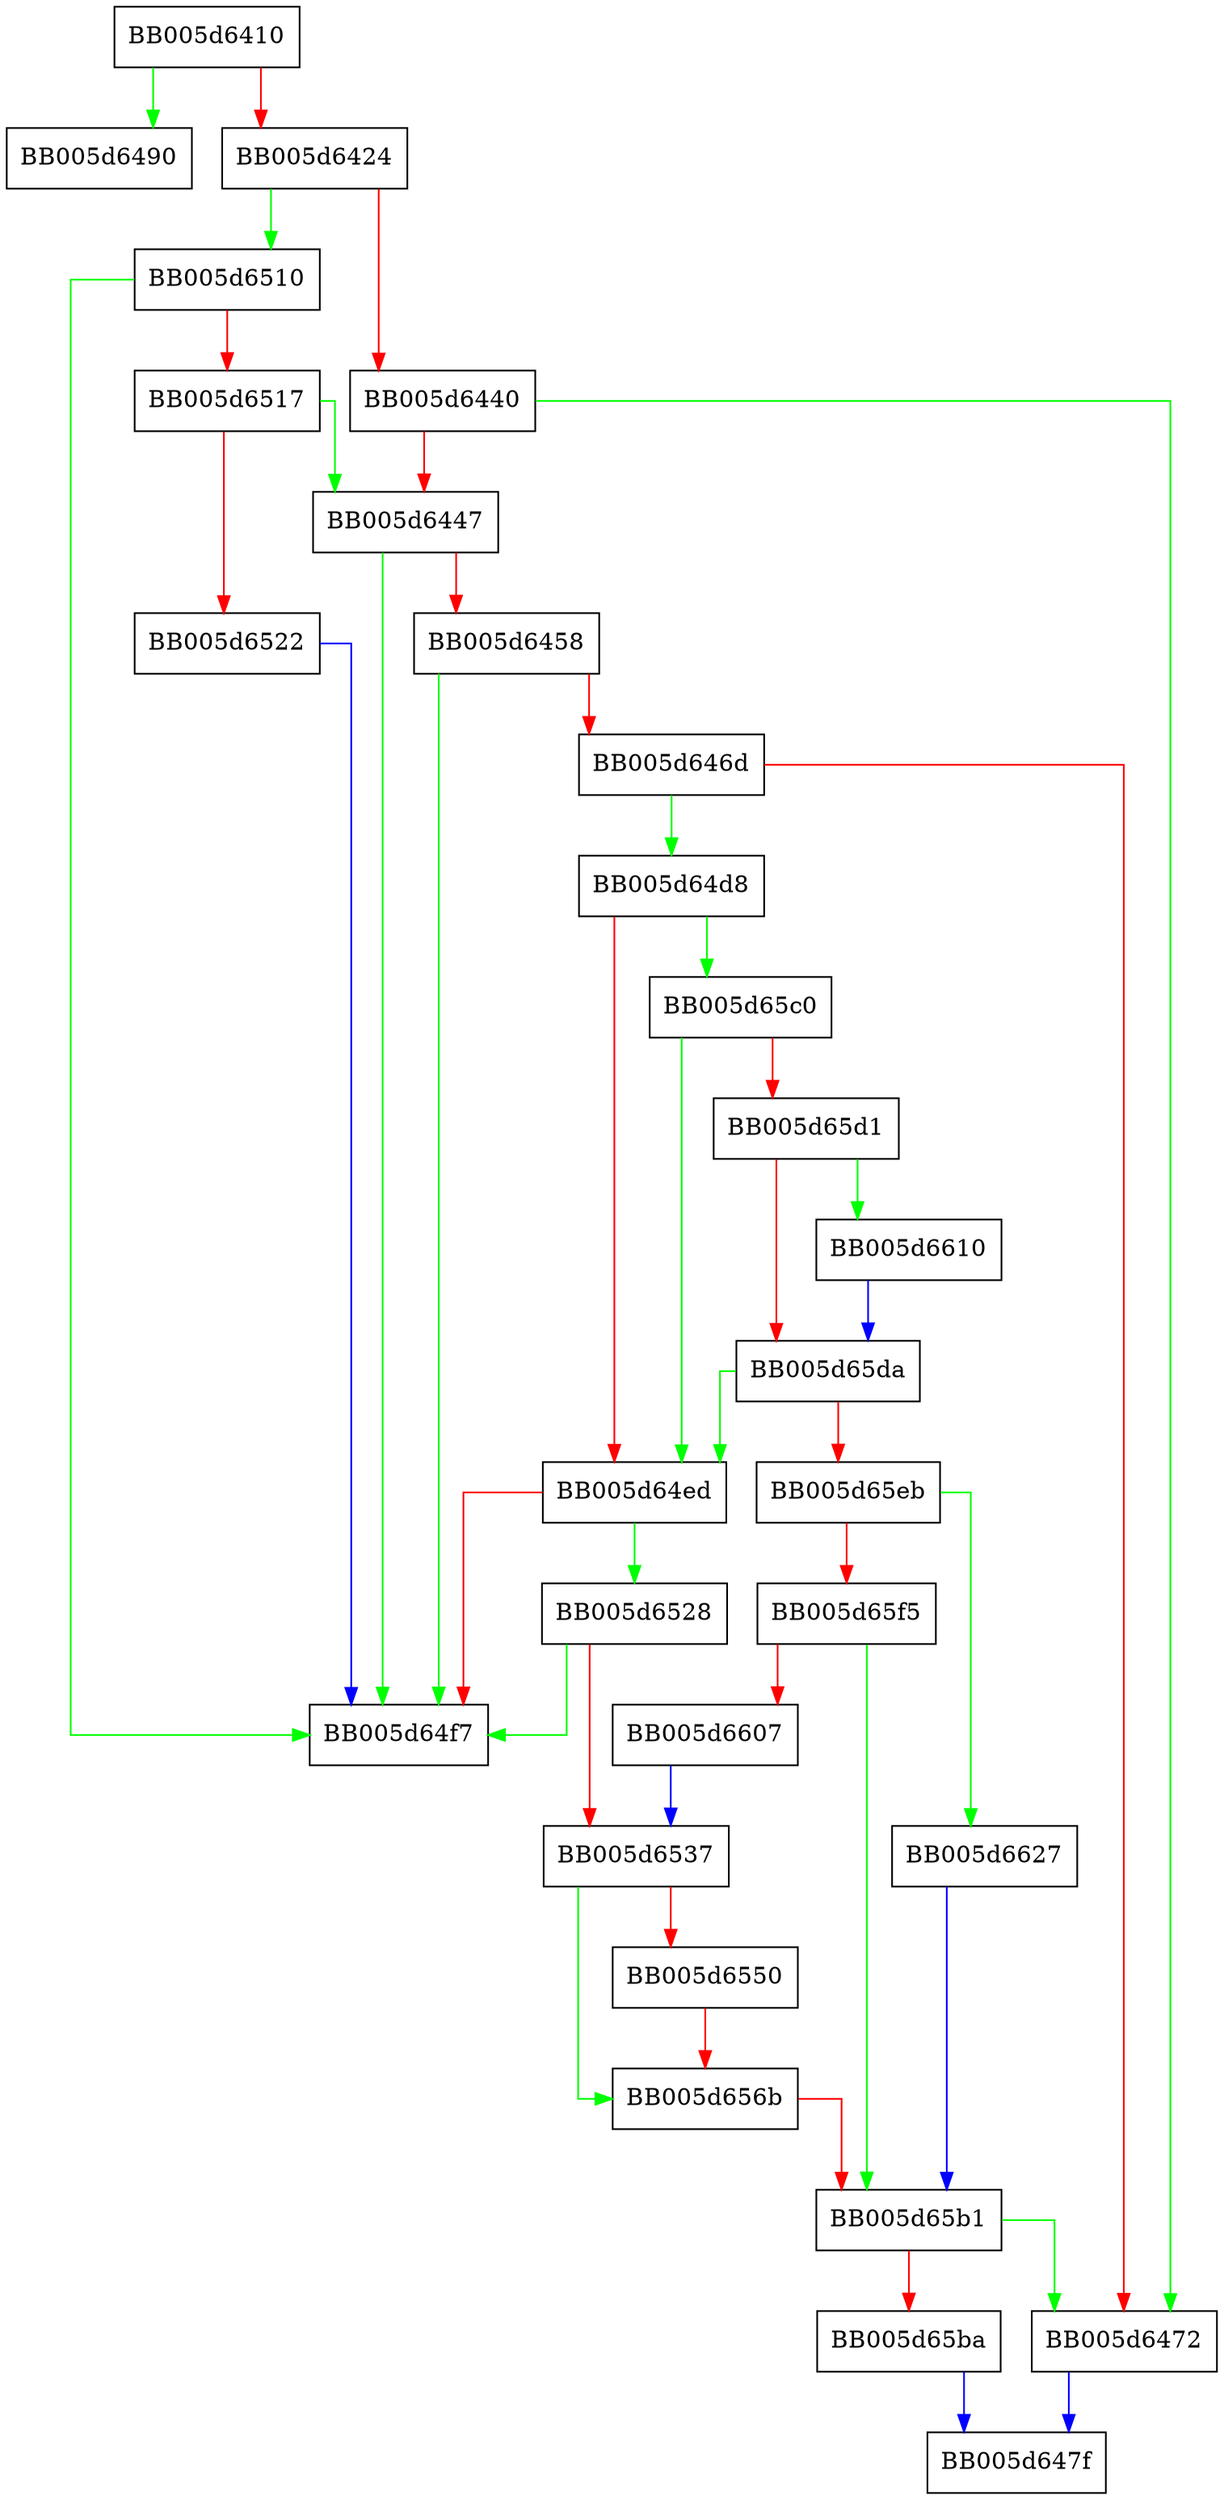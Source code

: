 digraph EVP_PKEY_get0_hmac {
  node [shape="box"];
  graph [splines=ortho];
  BB005d6410 -> BB005d6490 [color="green"];
  BB005d6410 -> BB005d6424 [color="red"];
  BB005d6424 -> BB005d6510 [color="green"];
  BB005d6424 -> BB005d6440 [color="red"];
  BB005d6440 -> BB005d6472 [color="green"];
  BB005d6440 -> BB005d6447 [color="red"];
  BB005d6447 -> BB005d64f7 [color="green"];
  BB005d6447 -> BB005d6458 [color="red"];
  BB005d6458 -> BB005d64f7 [color="green"];
  BB005d6458 -> BB005d646d [color="red"];
  BB005d646d -> BB005d64d8 [color="green"];
  BB005d646d -> BB005d6472 [color="red"];
  BB005d6472 -> BB005d647f [color="blue"];
  BB005d64d8 -> BB005d65c0 [color="green"];
  BB005d64d8 -> BB005d64ed [color="red"];
  BB005d64ed -> BB005d6528 [color="green"];
  BB005d64ed -> BB005d64f7 [color="red"];
  BB005d6510 -> BB005d64f7 [color="green"];
  BB005d6510 -> BB005d6517 [color="red"];
  BB005d6517 -> BB005d6447 [color="green"];
  BB005d6517 -> BB005d6522 [color="red"];
  BB005d6522 -> BB005d64f7 [color="blue"];
  BB005d6528 -> BB005d64f7 [color="green"];
  BB005d6528 -> BB005d6537 [color="red"];
  BB005d6537 -> BB005d656b [color="green"];
  BB005d6537 -> BB005d6550 [color="red"];
  BB005d6550 -> BB005d656b [color="red"];
  BB005d656b -> BB005d65b1 [color="red"];
  BB005d65b1 -> BB005d6472 [color="green"];
  BB005d65b1 -> BB005d65ba [color="red"];
  BB005d65ba -> BB005d647f [color="blue"];
  BB005d65c0 -> BB005d64ed [color="green"];
  BB005d65c0 -> BB005d65d1 [color="red"];
  BB005d65d1 -> BB005d6610 [color="green"];
  BB005d65d1 -> BB005d65da [color="red"];
  BB005d65da -> BB005d64ed [color="green"];
  BB005d65da -> BB005d65eb [color="red"];
  BB005d65eb -> BB005d6627 [color="green"];
  BB005d65eb -> BB005d65f5 [color="red"];
  BB005d65f5 -> BB005d65b1 [color="green"];
  BB005d65f5 -> BB005d6607 [color="red"];
  BB005d6607 -> BB005d6537 [color="blue"];
  BB005d6610 -> BB005d65da [color="blue"];
  BB005d6627 -> BB005d65b1 [color="blue"];
}